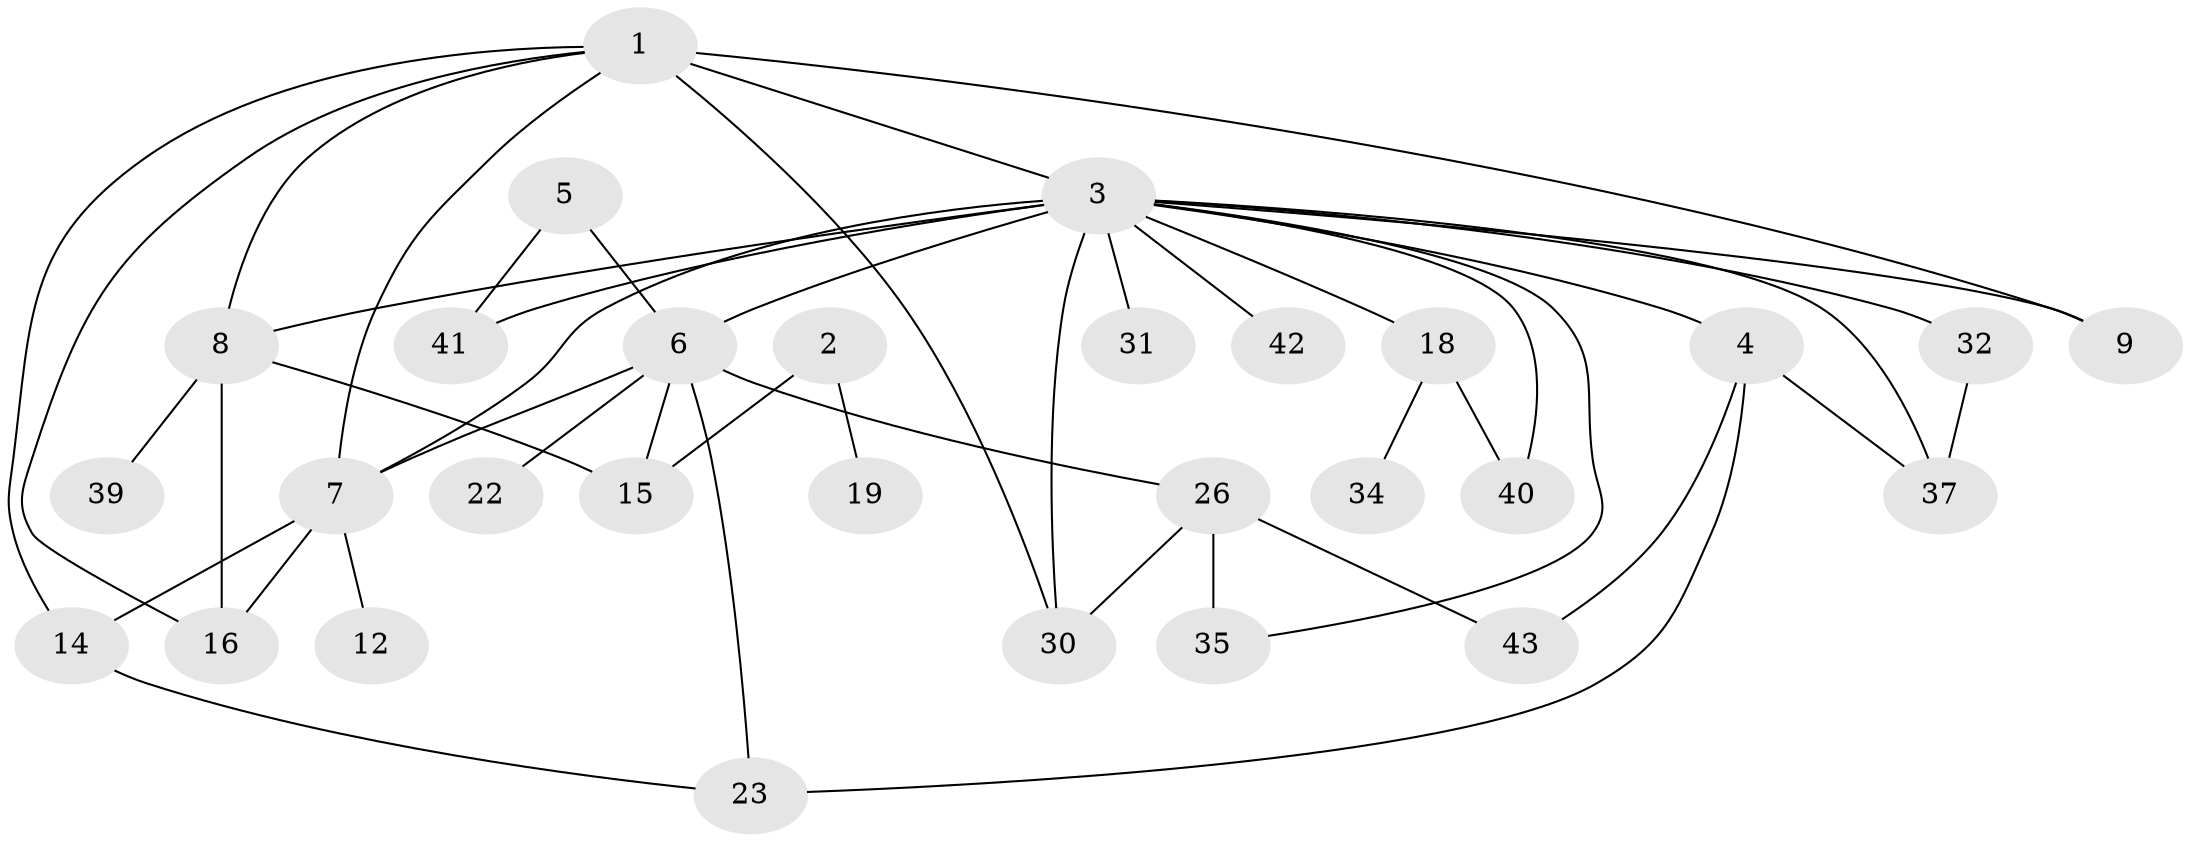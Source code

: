 // original degree distribution, {3: 0.15602836879432624, 2: 0.3120567375886525, 4: 0.10638297872340426, 1: 0.28368794326241137, 9: 0.0070921985815602835, 5: 0.03546099290780142, 6: 0.028368794326241134, 0: 0.07092198581560284}
// Generated by graph-tools (version 1.1) at 2025/48/03/04/25 22:48:22]
// undirected, 29 vertices, 46 edges
graph export_dot {
  node [color=gray90,style=filled];
  1;
  2;
  3;
  4;
  5;
  6;
  7;
  8;
  9;
  12;
  14;
  15;
  16;
  18;
  19;
  22;
  23;
  26;
  30;
  31;
  32;
  34;
  35;
  37;
  39;
  40;
  41;
  42;
  43;
  1 -- 3 [weight=5.0];
  1 -- 7 [weight=4.0];
  1 -- 8 [weight=1.0];
  1 -- 9 [weight=1.0];
  1 -- 14 [weight=1.0];
  1 -- 16 [weight=1.0];
  1 -- 30 [weight=1.0];
  2 -- 15 [weight=1.0];
  2 -- 19 [weight=1.0];
  3 -- 4 [weight=2.0];
  3 -- 6 [weight=2.0];
  3 -- 7 [weight=1.0];
  3 -- 8 [weight=3.0];
  3 -- 9 [weight=1.0];
  3 -- 18 [weight=1.0];
  3 -- 30 [weight=1.0];
  3 -- 31 [weight=3.0];
  3 -- 32 [weight=1.0];
  3 -- 35 [weight=1.0];
  3 -- 37 [weight=1.0];
  3 -- 40 [weight=2.0];
  3 -- 41 [weight=1.0];
  3 -- 42 [weight=1.0];
  4 -- 23 [weight=1.0];
  4 -- 37 [weight=1.0];
  4 -- 43 [weight=1.0];
  5 -- 6 [weight=1.0];
  5 -- 41 [weight=1.0];
  6 -- 7 [weight=1.0];
  6 -- 15 [weight=1.0];
  6 -- 22 [weight=2.0];
  6 -- 23 [weight=1.0];
  6 -- 26 [weight=1.0];
  7 -- 12 [weight=1.0];
  7 -- 14 [weight=1.0];
  7 -- 16 [weight=2.0];
  8 -- 15 [weight=2.0];
  8 -- 16 [weight=3.0];
  8 -- 39 [weight=1.0];
  14 -- 23 [weight=1.0];
  18 -- 34 [weight=1.0];
  18 -- 40 [weight=1.0];
  26 -- 30 [weight=1.0];
  26 -- 35 [weight=4.0];
  26 -- 43 [weight=1.0];
  32 -- 37 [weight=2.0];
}
